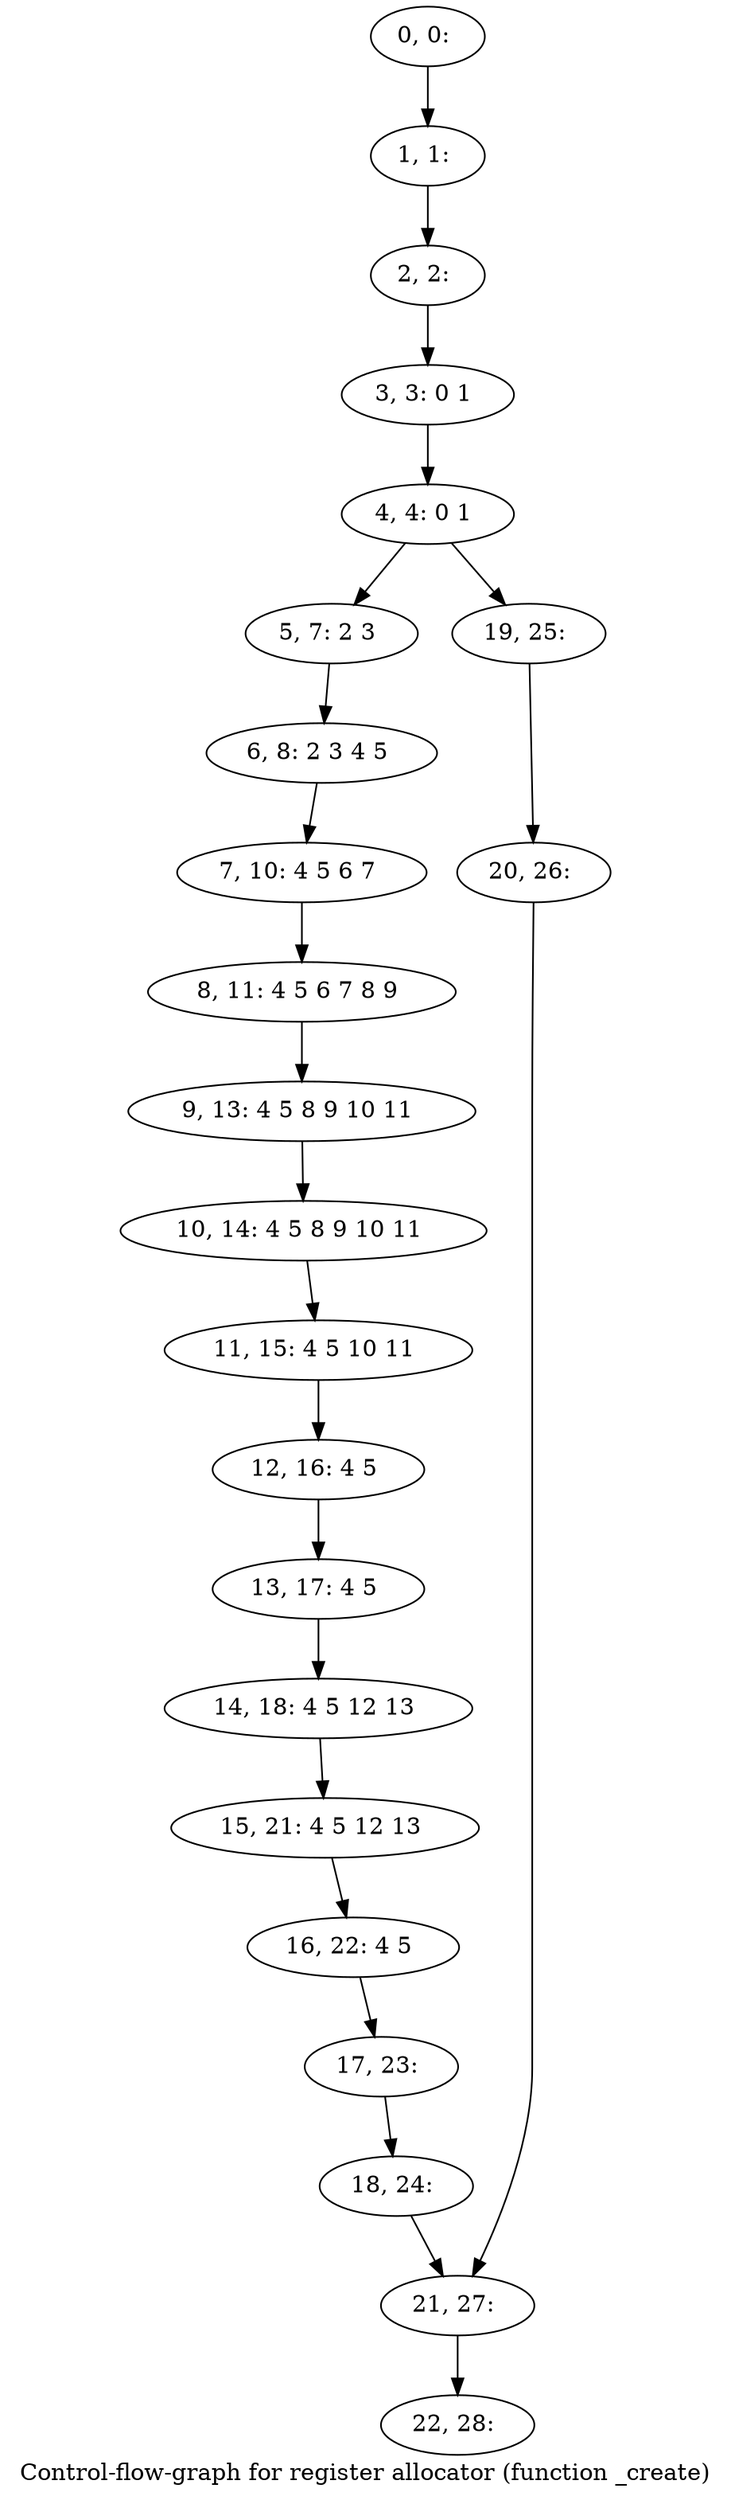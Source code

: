 digraph G {
graph [label="Control-flow-graph for register allocator (function _create)"]
0[label="0, 0: "];
1[label="1, 1: "];
2[label="2, 2: "];
3[label="3, 3: 0 1 "];
4[label="4, 4: 0 1 "];
5[label="5, 7: 2 3 "];
6[label="6, 8: 2 3 4 5 "];
7[label="7, 10: 4 5 6 7 "];
8[label="8, 11: 4 5 6 7 8 9 "];
9[label="9, 13: 4 5 8 9 10 11 "];
10[label="10, 14: 4 5 8 9 10 11 "];
11[label="11, 15: 4 5 10 11 "];
12[label="12, 16: 4 5 "];
13[label="13, 17: 4 5 "];
14[label="14, 18: 4 5 12 13 "];
15[label="15, 21: 4 5 12 13 "];
16[label="16, 22: 4 5 "];
17[label="17, 23: "];
18[label="18, 24: "];
19[label="19, 25: "];
20[label="20, 26: "];
21[label="21, 27: "];
22[label="22, 28: "];
0->1 ;
1->2 ;
2->3 ;
3->4 ;
4->5 ;
4->19 ;
5->6 ;
6->7 ;
7->8 ;
8->9 ;
9->10 ;
10->11 ;
11->12 ;
12->13 ;
13->14 ;
14->15 ;
15->16 ;
16->17 ;
17->18 ;
18->21 ;
19->20 ;
20->21 ;
21->22 ;
}
